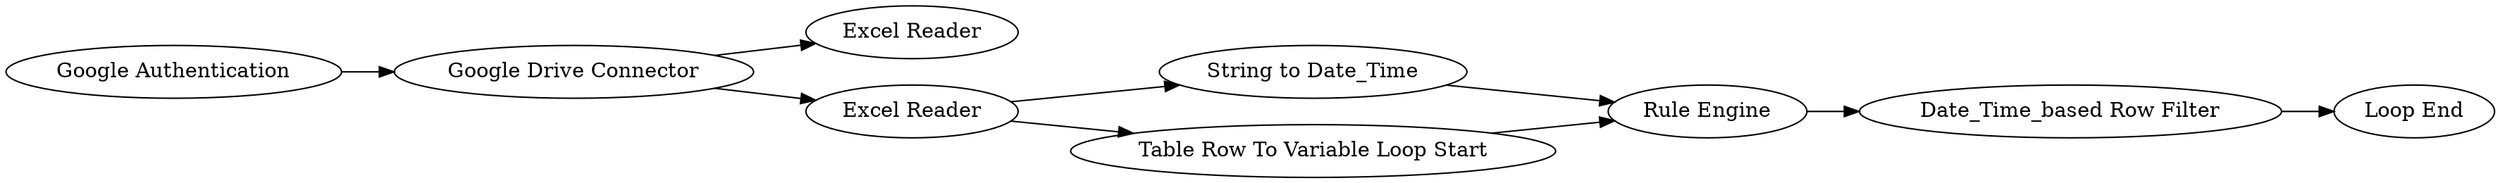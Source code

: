 digraph {
	13 -> 1
	13 -> 2
	5 -> 4
	9 -> 4
	2 -> 9
	10 -> 8
	2 -> 5
	15 -> 13
	4 -> 10
	5 [label="String to Date_Time"]
	13 [label="Google Drive Connector"]
	1 [label="Excel Reader"]
	9 [label="Table Row To Variable Loop Start"]
	4 [label="Rule Engine"]
	8 [label="Loop End"]
	15 [label="Google Authentication"]
	2 [label="Excel Reader"]
	10 [label="Date_Time_based Row Filter"]
	rankdir=LR
}
